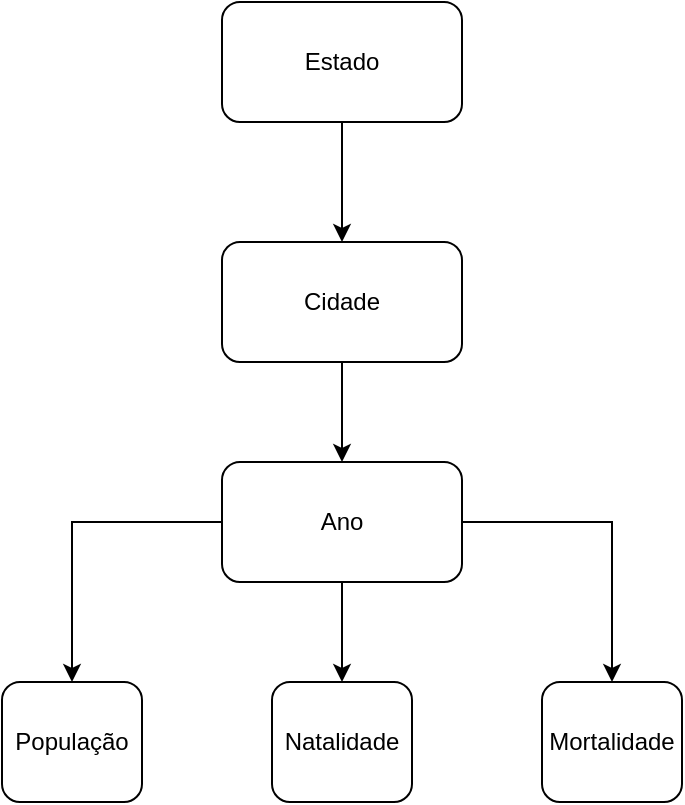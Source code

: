 <mxfile version="20.2.8" type="device"><diagram id="ccXK4J6BBvTB_1883uGv" name="Página-1"><mxGraphModel dx="1422" dy="873" grid="1" gridSize="10" guides="1" tooltips="1" connect="1" arrows="1" fold="1" page="1" pageScale="1" pageWidth="827" pageHeight="1169" math="0" shadow="0"><root><mxCell id="0"/><mxCell id="1" parent="0"/><mxCell id="1fv52MIJrR72tEydDSMm-3" value="" style="edgeStyle=orthogonalEdgeStyle;rounded=0;orthogonalLoop=1;jettySize=auto;html=1;" edge="1" parent="1" source="1fv52MIJrR72tEydDSMm-1" target="1fv52MIJrR72tEydDSMm-2"><mxGeometry relative="1" as="geometry"/></mxCell><mxCell id="1fv52MIJrR72tEydDSMm-1" value="Estado" style="rounded=1;whiteSpace=wrap;html=1;" vertex="1" parent="1"><mxGeometry x="360" y="120" width="120" height="60" as="geometry"/></mxCell><mxCell id="1fv52MIJrR72tEydDSMm-21" style="edgeStyle=orthogonalEdgeStyle;rounded=0;orthogonalLoop=1;jettySize=auto;html=1;" edge="1" parent="1" source="1fv52MIJrR72tEydDSMm-2" target="1fv52MIJrR72tEydDSMm-17"><mxGeometry relative="1" as="geometry"/></mxCell><mxCell id="1fv52MIJrR72tEydDSMm-2" value="Cidade" style="whiteSpace=wrap;html=1;rounded=1;" vertex="1" parent="1"><mxGeometry x="360" y="240" width="120" height="60" as="geometry"/></mxCell><mxCell id="1fv52MIJrR72tEydDSMm-14" value="" style="edgeStyle=orthogonalEdgeStyle;rounded=0;orthogonalLoop=1;jettySize=auto;html=1;" edge="1" parent="1" source="1fv52MIJrR72tEydDSMm-17" target="1fv52MIJrR72tEydDSMm-18"><mxGeometry relative="1" as="geometry"/></mxCell><mxCell id="1fv52MIJrR72tEydDSMm-15" value="" style="edgeStyle=orthogonalEdgeStyle;rounded=0;orthogonalLoop=1;jettySize=auto;html=1;" edge="1" parent="1" source="1fv52MIJrR72tEydDSMm-17" target="1fv52MIJrR72tEydDSMm-19"><mxGeometry relative="1" as="geometry"/></mxCell><mxCell id="1fv52MIJrR72tEydDSMm-16" value="" style="edgeStyle=orthogonalEdgeStyle;rounded=0;orthogonalLoop=1;jettySize=auto;html=1;" edge="1" parent="1" source="1fv52MIJrR72tEydDSMm-17" target="1fv52MIJrR72tEydDSMm-20"><mxGeometry relative="1" as="geometry"/></mxCell><mxCell id="1fv52MIJrR72tEydDSMm-17" value="Ano" style="whiteSpace=wrap;html=1;rounded=1;" vertex="1" parent="1"><mxGeometry x="360" y="350" width="120" height="60" as="geometry"/></mxCell><mxCell id="1fv52MIJrR72tEydDSMm-18" value="População" style="whiteSpace=wrap;html=1;rounded=1;" vertex="1" parent="1"><mxGeometry x="250" y="460" width="70" height="60" as="geometry"/></mxCell><mxCell id="1fv52MIJrR72tEydDSMm-19" value="Natalidade" style="whiteSpace=wrap;html=1;rounded=1;" vertex="1" parent="1"><mxGeometry x="385" y="460" width="70" height="60" as="geometry"/></mxCell><mxCell id="1fv52MIJrR72tEydDSMm-20" value="Mortalidade" style="whiteSpace=wrap;html=1;rounded=1;" vertex="1" parent="1"><mxGeometry x="520" y="460" width="70" height="60" as="geometry"/></mxCell></root></mxGraphModel></diagram></mxfile>
